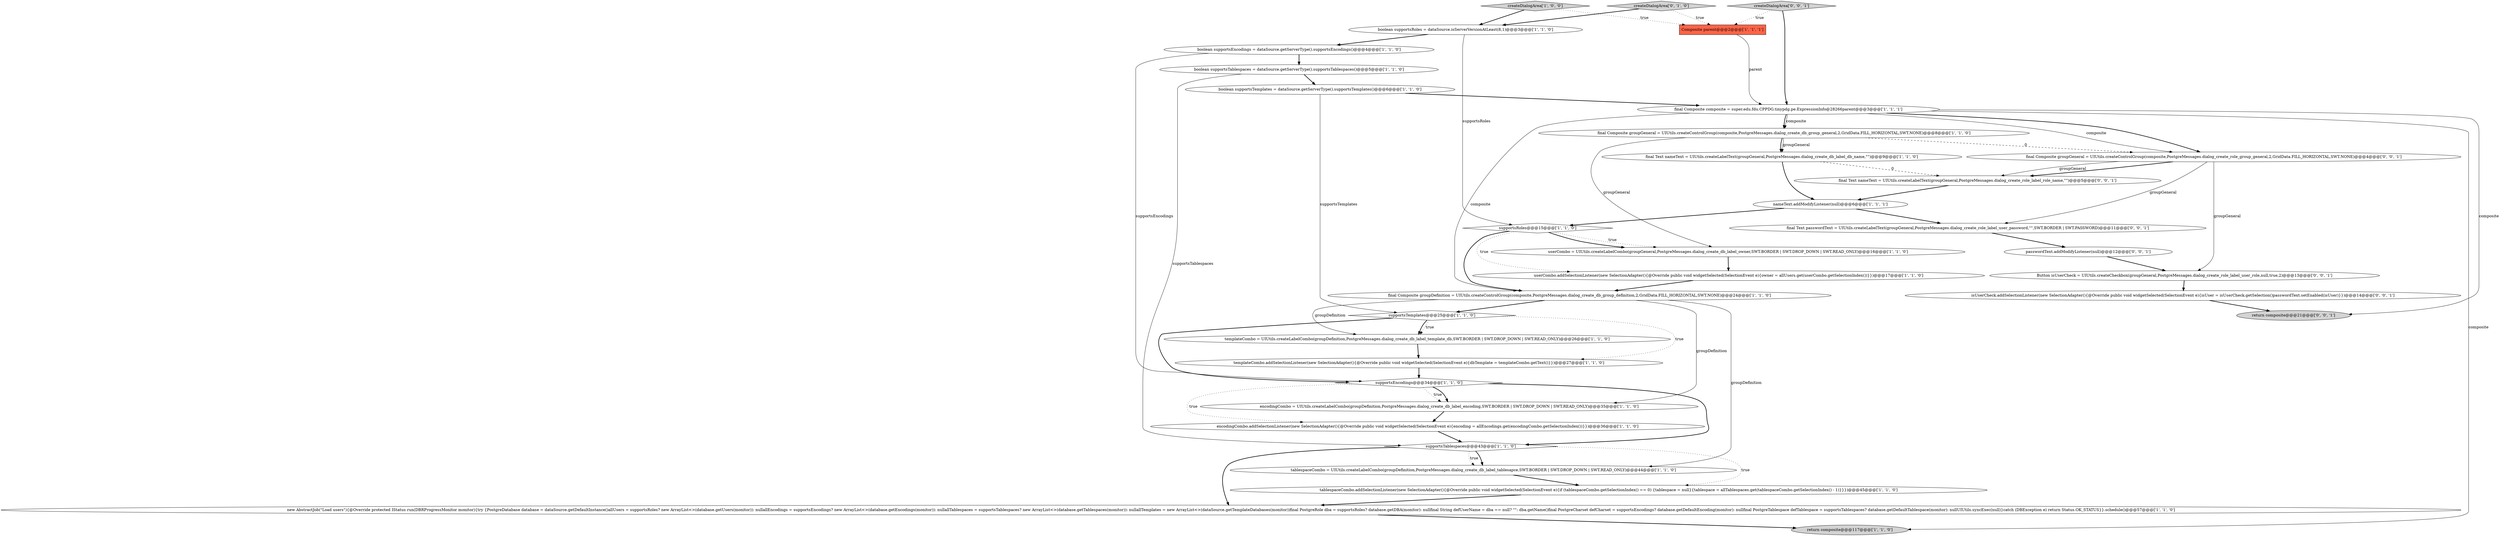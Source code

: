 digraph {
31 [style = filled, label = "return composite@@@21@@@['0', '0', '1']", fillcolor = lightgray, shape = ellipse image = "AAA0AAABBB3BBB"];
6 [style = filled, label = "final Composite groupGeneral = UIUtils.createControlGroup(composite,PostgreMessages.dialog_create_db_group_general,2,GridData.FILL_HORIZONTAL,SWT.NONE)@@@8@@@['1', '1', '0']", fillcolor = white, shape = ellipse image = "AAA0AAABBB1BBB"];
8 [style = filled, label = "final Composite composite = super.edu.fdu.CPPDG.tinypdg.pe.ExpressionInfo@28266parent@@@3@@@['1', '1', '1']", fillcolor = white, shape = ellipse image = "AAA0AAABBB1BBB"];
10 [style = filled, label = "tablespaceCombo = UIUtils.createLabelCombo(groupDefinition,PostgreMessages.dialog_create_db_label_tablesapce,SWT.BORDER | SWT.DROP_DOWN | SWT.READ_ONLY)@@@44@@@['1', '1', '0']", fillcolor = white, shape = ellipse image = "AAA0AAABBB1BBB"];
4 [style = filled, label = "userCombo = UIUtils.createLabelCombo(groupGeneral,PostgreMessages.dialog_create_db_label_owner,SWT.BORDER | SWT.DROP_DOWN | SWT.READ_ONLY)@@@16@@@['1', '1', '0']", fillcolor = white, shape = ellipse image = "AAA0AAABBB1BBB"];
20 [style = filled, label = "final Composite groupDefinition = UIUtils.createControlGroup(composite,PostgreMessages.dialog_create_db_group_definition,2,GridData.FILL_HORIZONTAL,SWT.NONE)@@@24@@@['1', '1', '0']", fillcolor = white, shape = ellipse image = "AAA0AAABBB1BBB"];
21 [style = filled, label = "encodingCombo.addSelectionListener(new SelectionAdapter(){@Override public void widgetSelected(SelectionEvent e){encoding = allEncodings.get(encodingCombo.getSelectionIndex())}})@@@36@@@['1', '1', '0']", fillcolor = white, shape = ellipse image = "AAA0AAABBB1BBB"];
26 [style = filled, label = "final Text nameText = UIUtils.createLabelText(groupGeneral,PostgreMessages.dialog_create_role_label_role_name,\"\")@@@5@@@['0', '0', '1']", fillcolor = white, shape = ellipse image = "AAA0AAABBB3BBB"];
18 [style = filled, label = "templateCombo = UIUtils.createLabelCombo(groupDefinition,PostgreMessages.dialog_create_db_label_template_db,SWT.BORDER | SWT.DROP_DOWN | SWT.READ_ONLY)@@@26@@@['1', '1', '0']", fillcolor = white, shape = ellipse image = "AAA0AAABBB1BBB"];
12 [style = filled, label = "Composite parent@@@2@@@['1', '1', '1']", fillcolor = tomato, shape = box image = "AAA0AAABBB1BBB"];
22 [style = filled, label = "boolean supportsRoles = dataSource.isServerVersionAtLeast(8,1)@@@3@@@['1', '1', '0']", fillcolor = white, shape = ellipse image = "AAA0AAABBB1BBB"];
25 [style = filled, label = "createDialogArea['0', '1', '0']", fillcolor = lightgray, shape = diamond image = "AAA0AAABBB2BBB"];
32 [style = filled, label = "passwordText.addModifyListener(null)@@@12@@@['0', '0', '1']", fillcolor = white, shape = ellipse image = "AAA0AAABBB3BBB"];
17 [style = filled, label = "createDialogArea['1', '0', '0']", fillcolor = lightgray, shape = diamond image = "AAA0AAABBB1BBB"];
23 [style = filled, label = "boolean supportsTemplates = dataSource.getServerType().supportsTemplates()@@@6@@@['1', '1', '0']", fillcolor = white, shape = ellipse image = "AAA0AAABBB1BBB"];
24 [style = filled, label = "userCombo.addSelectionListener(new SelectionAdapter(){@Override public void widgetSelected(SelectionEvent e){owner = allUsers.get(userCombo.getSelectionIndex())}})@@@17@@@['1', '1', '0']", fillcolor = white, shape = ellipse image = "AAA0AAABBB1BBB"];
29 [style = filled, label = "createDialogArea['0', '0', '1']", fillcolor = lightgray, shape = diamond image = "AAA0AAABBB3BBB"];
15 [style = filled, label = "supportsTemplates@@@25@@@['1', '1', '0']", fillcolor = white, shape = diamond image = "AAA0AAABBB1BBB"];
33 [style = filled, label = "final Text passwordText = UIUtils.createLabelText(groupGeneral,PostgreMessages.dialog_create_role_label_user_password,\"\",SWT.BORDER | SWT.PASSWORD)@@@11@@@['0', '0', '1']", fillcolor = white, shape = ellipse image = "AAA0AAABBB3BBB"];
28 [style = filled, label = "isUserCheck.addSelectionListener(new SelectionAdapter(){@Override public void widgetSelected(SelectionEvent e){isUser = isUserCheck.getSelection()passwordText.setEnabled(isUser)}})@@@14@@@['0', '0', '1']", fillcolor = white, shape = ellipse image = "AAA0AAABBB3BBB"];
16 [style = filled, label = "tablespaceCombo.addSelectionListener(new SelectionAdapter(){@Override public void widgetSelected(SelectionEvent e){if (tablespaceCombo.getSelectionIndex() == 0) {tablespace = null}{tablespace = allTablespaces.get(tablespaceCombo.getSelectionIndex() - 1)}}})@@@45@@@['1', '1', '0']", fillcolor = white, shape = ellipse image = "AAA0AAABBB1BBB"];
11 [style = filled, label = "templateCombo.addSelectionListener(new SelectionAdapter(){@Override public void widgetSelected(SelectionEvent e){dbTemplate = templateCombo.getText()}})@@@27@@@['1', '1', '0']", fillcolor = white, shape = ellipse image = "AAA0AAABBB1BBB"];
13 [style = filled, label = "supportsTablespaces@@@43@@@['1', '1', '0']", fillcolor = white, shape = diamond image = "AAA0AAABBB1BBB"];
30 [style = filled, label = "Button isUserCheck = UIUtils.createCheckbox(groupGeneral,PostgreMessages.dialog_create_role_label_user_role,null,true,2)@@@13@@@['0', '0', '1']", fillcolor = white, shape = ellipse image = "AAA0AAABBB3BBB"];
27 [style = filled, label = "final Composite groupGeneral = UIUtils.createControlGroup(composite,PostgreMessages.dialog_create_role_group_general,2,GridData.FILL_HORIZONTAL,SWT.NONE)@@@4@@@['0', '0', '1']", fillcolor = white, shape = ellipse image = "AAA0AAABBB3BBB"];
1 [style = filled, label = "boolean supportsTablespaces = dataSource.getServerType().supportsTablespaces()@@@5@@@['1', '1', '0']", fillcolor = white, shape = ellipse image = "AAA0AAABBB1BBB"];
19 [style = filled, label = "supportsRoles@@@15@@@['1', '1', '0']", fillcolor = white, shape = diamond image = "AAA0AAABBB1BBB"];
9 [style = filled, label = "return composite@@@117@@@['1', '1', '0']", fillcolor = lightgray, shape = ellipse image = "AAA0AAABBB1BBB"];
2 [style = filled, label = "encodingCombo = UIUtils.createLabelCombo(groupDefinition,PostgreMessages.dialog_create_db_label_encoding,SWT.BORDER | SWT.DROP_DOWN | SWT.READ_ONLY)@@@35@@@['1', '1', '0']", fillcolor = white, shape = ellipse image = "AAA0AAABBB1BBB"];
7 [style = filled, label = "supportsEncodings@@@34@@@['1', '1', '0']", fillcolor = white, shape = diamond image = "AAA0AAABBB1BBB"];
14 [style = filled, label = "final Text nameText = UIUtils.createLabelText(groupGeneral,PostgreMessages.dialog_create_db_label_db_name,\"\")@@@9@@@['1', '1', '0']", fillcolor = white, shape = ellipse image = "AAA0AAABBB1BBB"];
0 [style = filled, label = "new AbstractJob(\"Load users\"){@Override protected IStatus run(DBRProgressMonitor monitor){try {PostgreDatabase database = dataSource.getDefaultInstance()allUsers = supportsRoles? new ArrayList<>(database.getUsers(monitor)): nullallEncodings = supportsEncodings? new ArrayList<>(database.getEncodings(monitor)): nullallTablespaces = supportsTablespaces? new ArrayList<>(database.getTablespaces(monitor)): nullallTemplates = new ArrayList<>(dataSource.getTemplateDatabases(monitor))final PostgreRole dba = supportsRoles? database.getDBA(monitor): nullfinal String defUserName = dba == null? \"\": dba.getName()final PostgreCharset defCharset = supportsEncodings? database.getDefaultEncoding(monitor): nullfinal PostgreTablespace defTablespace = supportsTablespaces? database.getDefaultTablespace(monitor): nullUIUtils.syncExec(null)}catch (DBException e) return Status.OK_STATUS}}.schedule()@@@57@@@['1', '1', '0']", fillcolor = white, shape = ellipse image = "AAA0AAABBB1BBB"];
5 [style = filled, label = "nameText.addModifyListener(null)@@@6@@@['1', '1', '1']", fillcolor = white, shape = ellipse image = "AAA0AAABBB1BBB"];
3 [style = filled, label = "boolean supportsEncodings = dataSource.getServerType().supportsEncodings()@@@4@@@['1', '1', '0']", fillcolor = white, shape = ellipse image = "AAA0AAABBB1BBB"];
7->13 [style = bold, label=""];
13->10 [style = bold, label=""];
7->2 [style = dotted, label="true"];
29->8 [style = bold, label=""];
13->16 [style = dotted, label="true"];
16->0 [style = bold, label=""];
0->9 [style = bold, label=""];
8->9 [style = solid, label="composite"];
3->7 [style = solid, label="supportsEncodings"];
4->24 [style = bold, label=""];
15->7 [style = bold, label=""];
3->1 [style = bold, label=""];
25->22 [style = bold, label=""];
5->33 [style = bold, label=""];
22->19 [style = solid, label="supportsRoles"];
26->5 [style = bold, label=""];
8->6 [style = solid, label="composite"];
19->20 [style = bold, label=""];
1->13 [style = solid, label="supportsTablespaces"];
28->31 [style = bold, label=""];
18->11 [style = bold, label=""];
15->18 [style = dotted, label="true"];
6->4 [style = solid, label="groupGeneral"];
27->33 [style = solid, label="groupGeneral"];
12->8 [style = solid, label="parent"];
25->12 [style = dotted, label="true"];
8->6 [style = bold, label=""];
29->12 [style = dotted, label="true"];
19->24 [style = dotted, label="true"];
23->8 [style = bold, label=""];
17->22 [style = bold, label=""];
32->30 [style = bold, label=""];
13->10 [style = dotted, label="true"];
20->18 [style = solid, label="groupDefinition"];
15->18 [style = bold, label=""];
1->23 [style = bold, label=""];
14->26 [style = dashed, label="0"];
8->31 [style = solid, label="composite"];
8->27 [style = solid, label="composite"];
24->20 [style = bold, label=""];
6->14 [style = bold, label=""];
27->26 [style = solid, label="groupGeneral"];
22->3 [style = bold, label=""];
5->19 [style = bold, label=""];
23->15 [style = solid, label="supportsTemplates"];
30->28 [style = bold, label=""];
20->10 [style = solid, label="groupDefinition"];
10->16 [style = bold, label=""];
17->12 [style = dotted, label="true"];
19->4 [style = dotted, label="true"];
2->21 [style = bold, label=""];
7->2 [style = bold, label=""];
6->27 [style = dashed, label="0"];
20->2 [style = solid, label="groupDefinition"];
15->11 [style = dotted, label="true"];
13->0 [style = bold, label=""];
8->20 [style = solid, label="composite"];
33->32 [style = bold, label=""];
6->14 [style = solid, label="groupGeneral"];
19->4 [style = bold, label=""];
7->21 [style = dotted, label="true"];
8->27 [style = bold, label=""];
27->30 [style = solid, label="groupGeneral"];
20->15 [style = bold, label=""];
11->7 [style = bold, label=""];
21->13 [style = bold, label=""];
14->5 [style = bold, label=""];
27->26 [style = bold, label=""];
}
